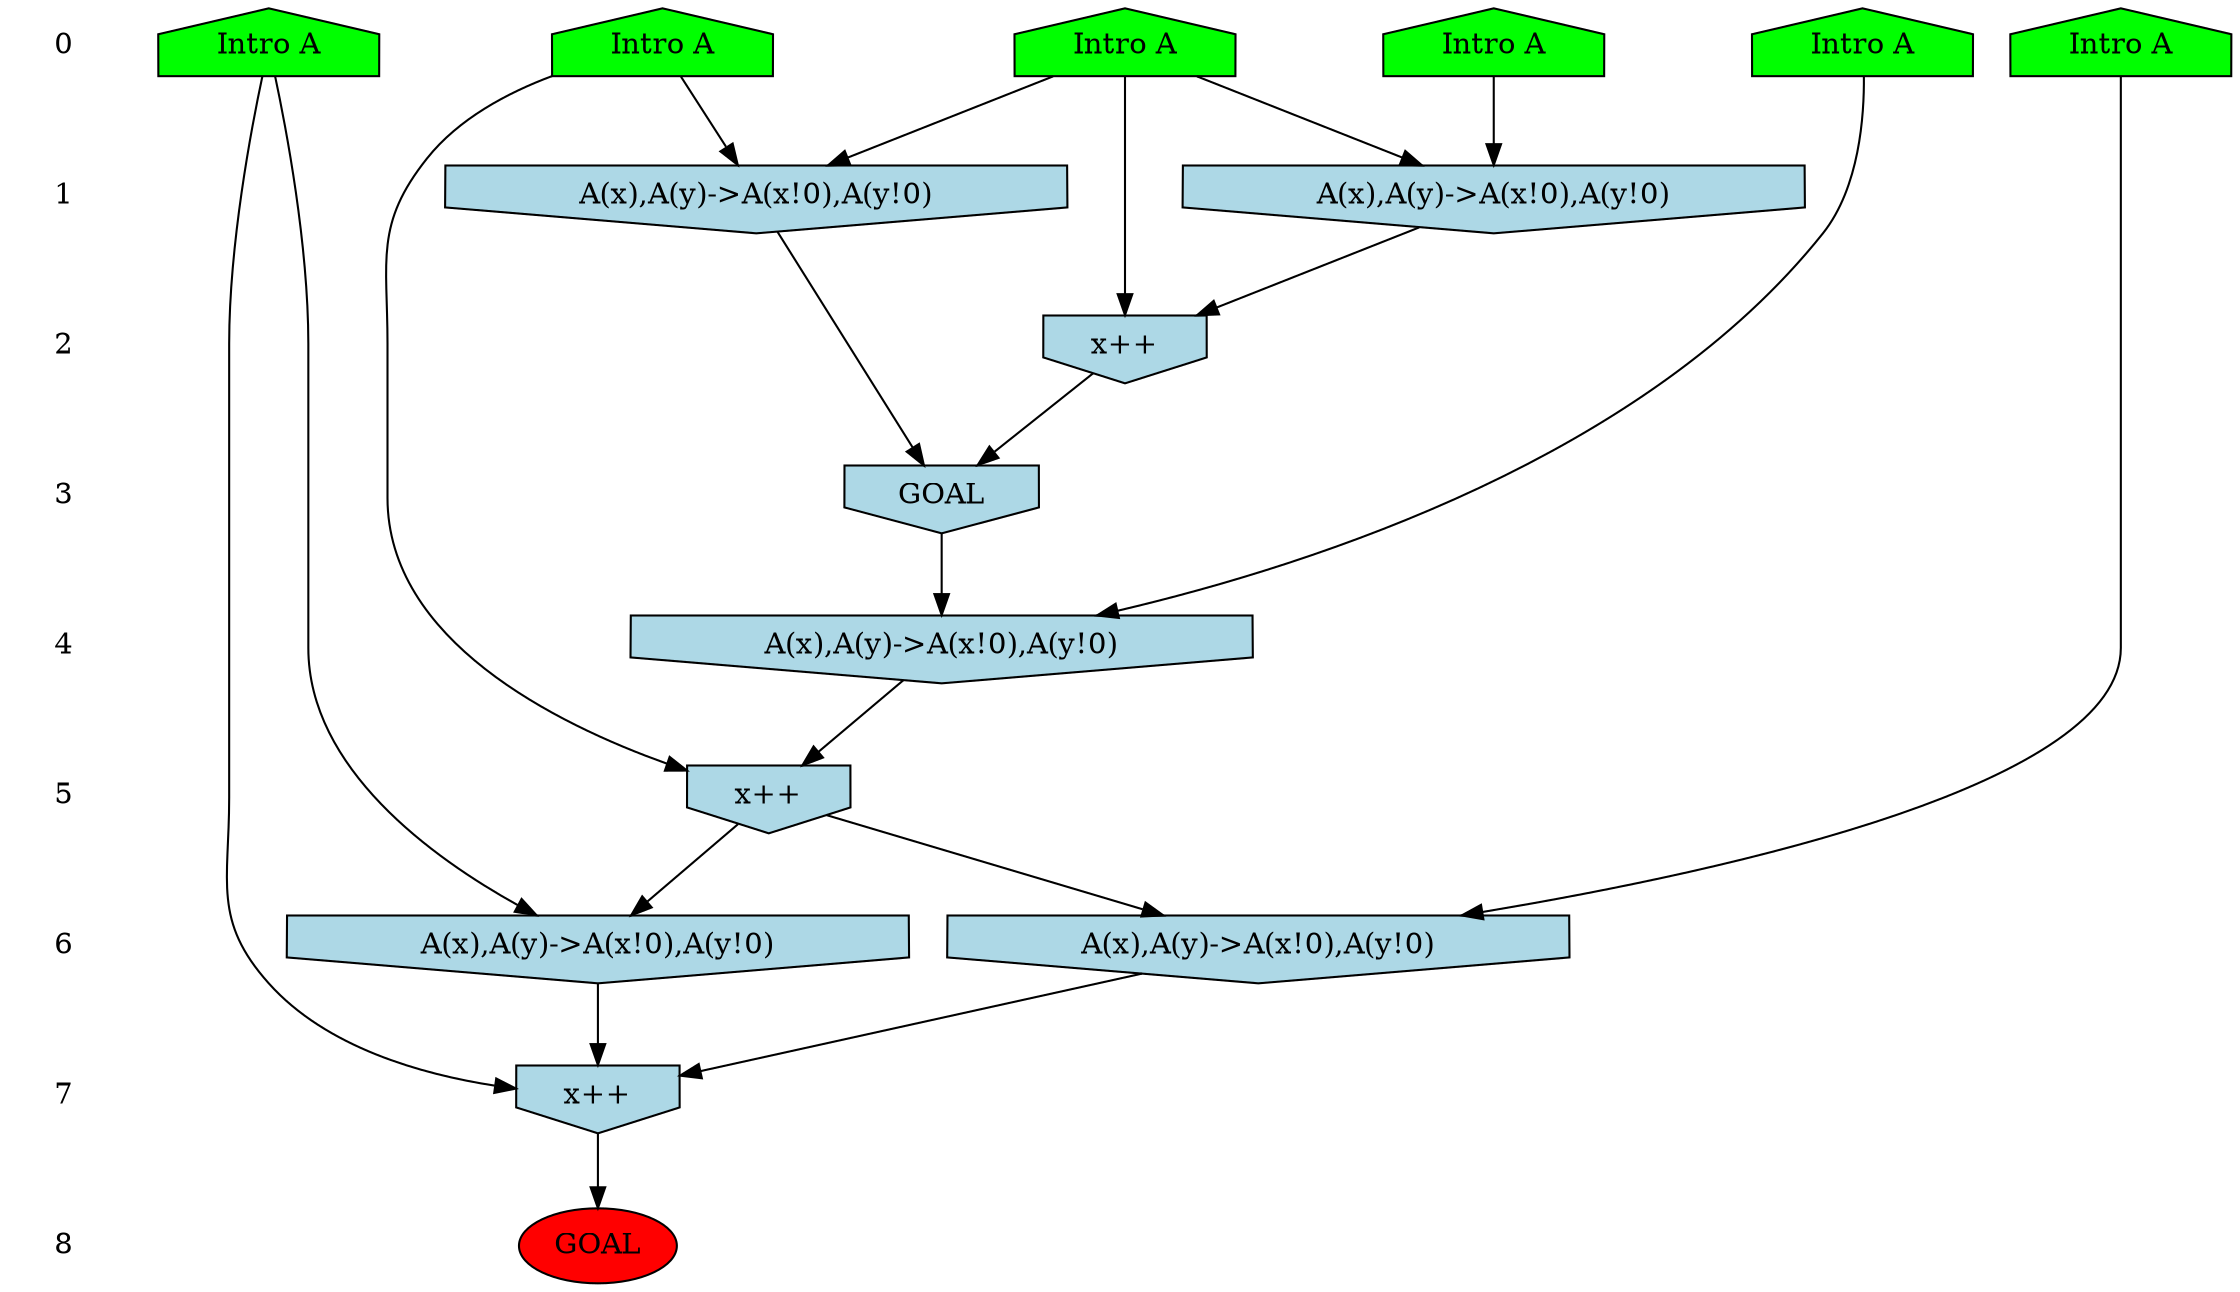 /* Compression of 1 causal flows obtained in average at 1.506086E+00 t.u */
/* Compressed causal flows were: [382] */
digraph G{
 ranksep=.5 ; 
{ rank = same ; "0" [shape=plaintext] ; node_1 [label ="Intro A", shape=house, style=filled, fillcolor=green] ;
node_2 [label ="Intro A", shape=house, style=filled, fillcolor=green] ;
node_3 [label ="Intro A", shape=house, style=filled, fillcolor=green] ;
node_4 [label ="Intro A", shape=house, style=filled, fillcolor=green] ;
node_5 [label ="Intro A", shape=house, style=filled, fillcolor=green] ;
node_6 [label ="Intro A", shape=house, style=filled, fillcolor=green] ;
}
{ rank = same ; "1" [shape=plaintext] ; node_7 [label="A(x),A(y)->A(x!0),A(y!0)", shape=invhouse, style=filled, fillcolor = lightblue] ;
node_8 [label="A(x),A(y)->A(x!0),A(y!0)", shape=invhouse, style=filled, fillcolor = lightblue] ;
}
{ rank = same ; "2" [shape=plaintext] ; node_9 [label="x++", shape=invhouse, style=filled, fillcolor = lightblue] ;
}
{ rank = same ; "3" [shape=plaintext] ; node_10 [label="GOAL", shape=invhouse, style=filled, fillcolor = lightblue] ;
}
{ rank = same ; "4" [shape=plaintext] ; node_11 [label="A(x),A(y)->A(x!0),A(y!0)", shape=invhouse, style=filled, fillcolor = lightblue] ;
}
{ rank = same ; "5" [shape=plaintext] ; node_12 [label="x++", shape=invhouse, style=filled, fillcolor = lightblue] ;
}
{ rank = same ; "6" [shape=plaintext] ; node_13 [label="A(x),A(y)->A(x!0),A(y!0)", shape=invhouse, style=filled, fillcolor = lightblue] ;
node_14 [label="A(x),A(y)->A(x!0),A(y!0)", shape=invhouse, style=filled, fillcolor = lightblue] ;
}
{ rank = same ; "7" [shape=plaintext] ; node_15 [label="x++", shape=invhouse, style=filled, fillcolor = lightblue] ;
}
{ rank = same ; "8" [shape=plaintext] ; node_16 [label ="GOAL", style=filled, fillcolor=red] ;
}
"0" -> "1" [style="invis"]; 
"1" -> "2" [style="invis"]; 
"2" -> "3" [style="invis"]; 
"3" -> "4" [style="invis"]; 
"4" -> "5" [style="invis"]; 
"5" -> "6" [style="invis"]; 
"6" -> "7" [style="invis"]; 
"7" -> "8" [style="invis"]; 
node_1 -> node_7
node_3 -> node_7
node_1 -> node_8
node_5 -> node_8
node_1 -> node_9
node_8 -> node_9
node_7 -> node_10
node_9 -> node_10
node_4 -> node_11
node_10 -> node_11
node_3 -> node_12
node_11 -> node_12
node_6 -> node_13
node_12 -> node_13
node_2 -> node_14
node_12 -> node_14
node_2 -> node_15
node_13 -> node_15
node_14 -> node_15
node_15 -> node_16
}
/*
 Dot generation time: 0.000000
*/